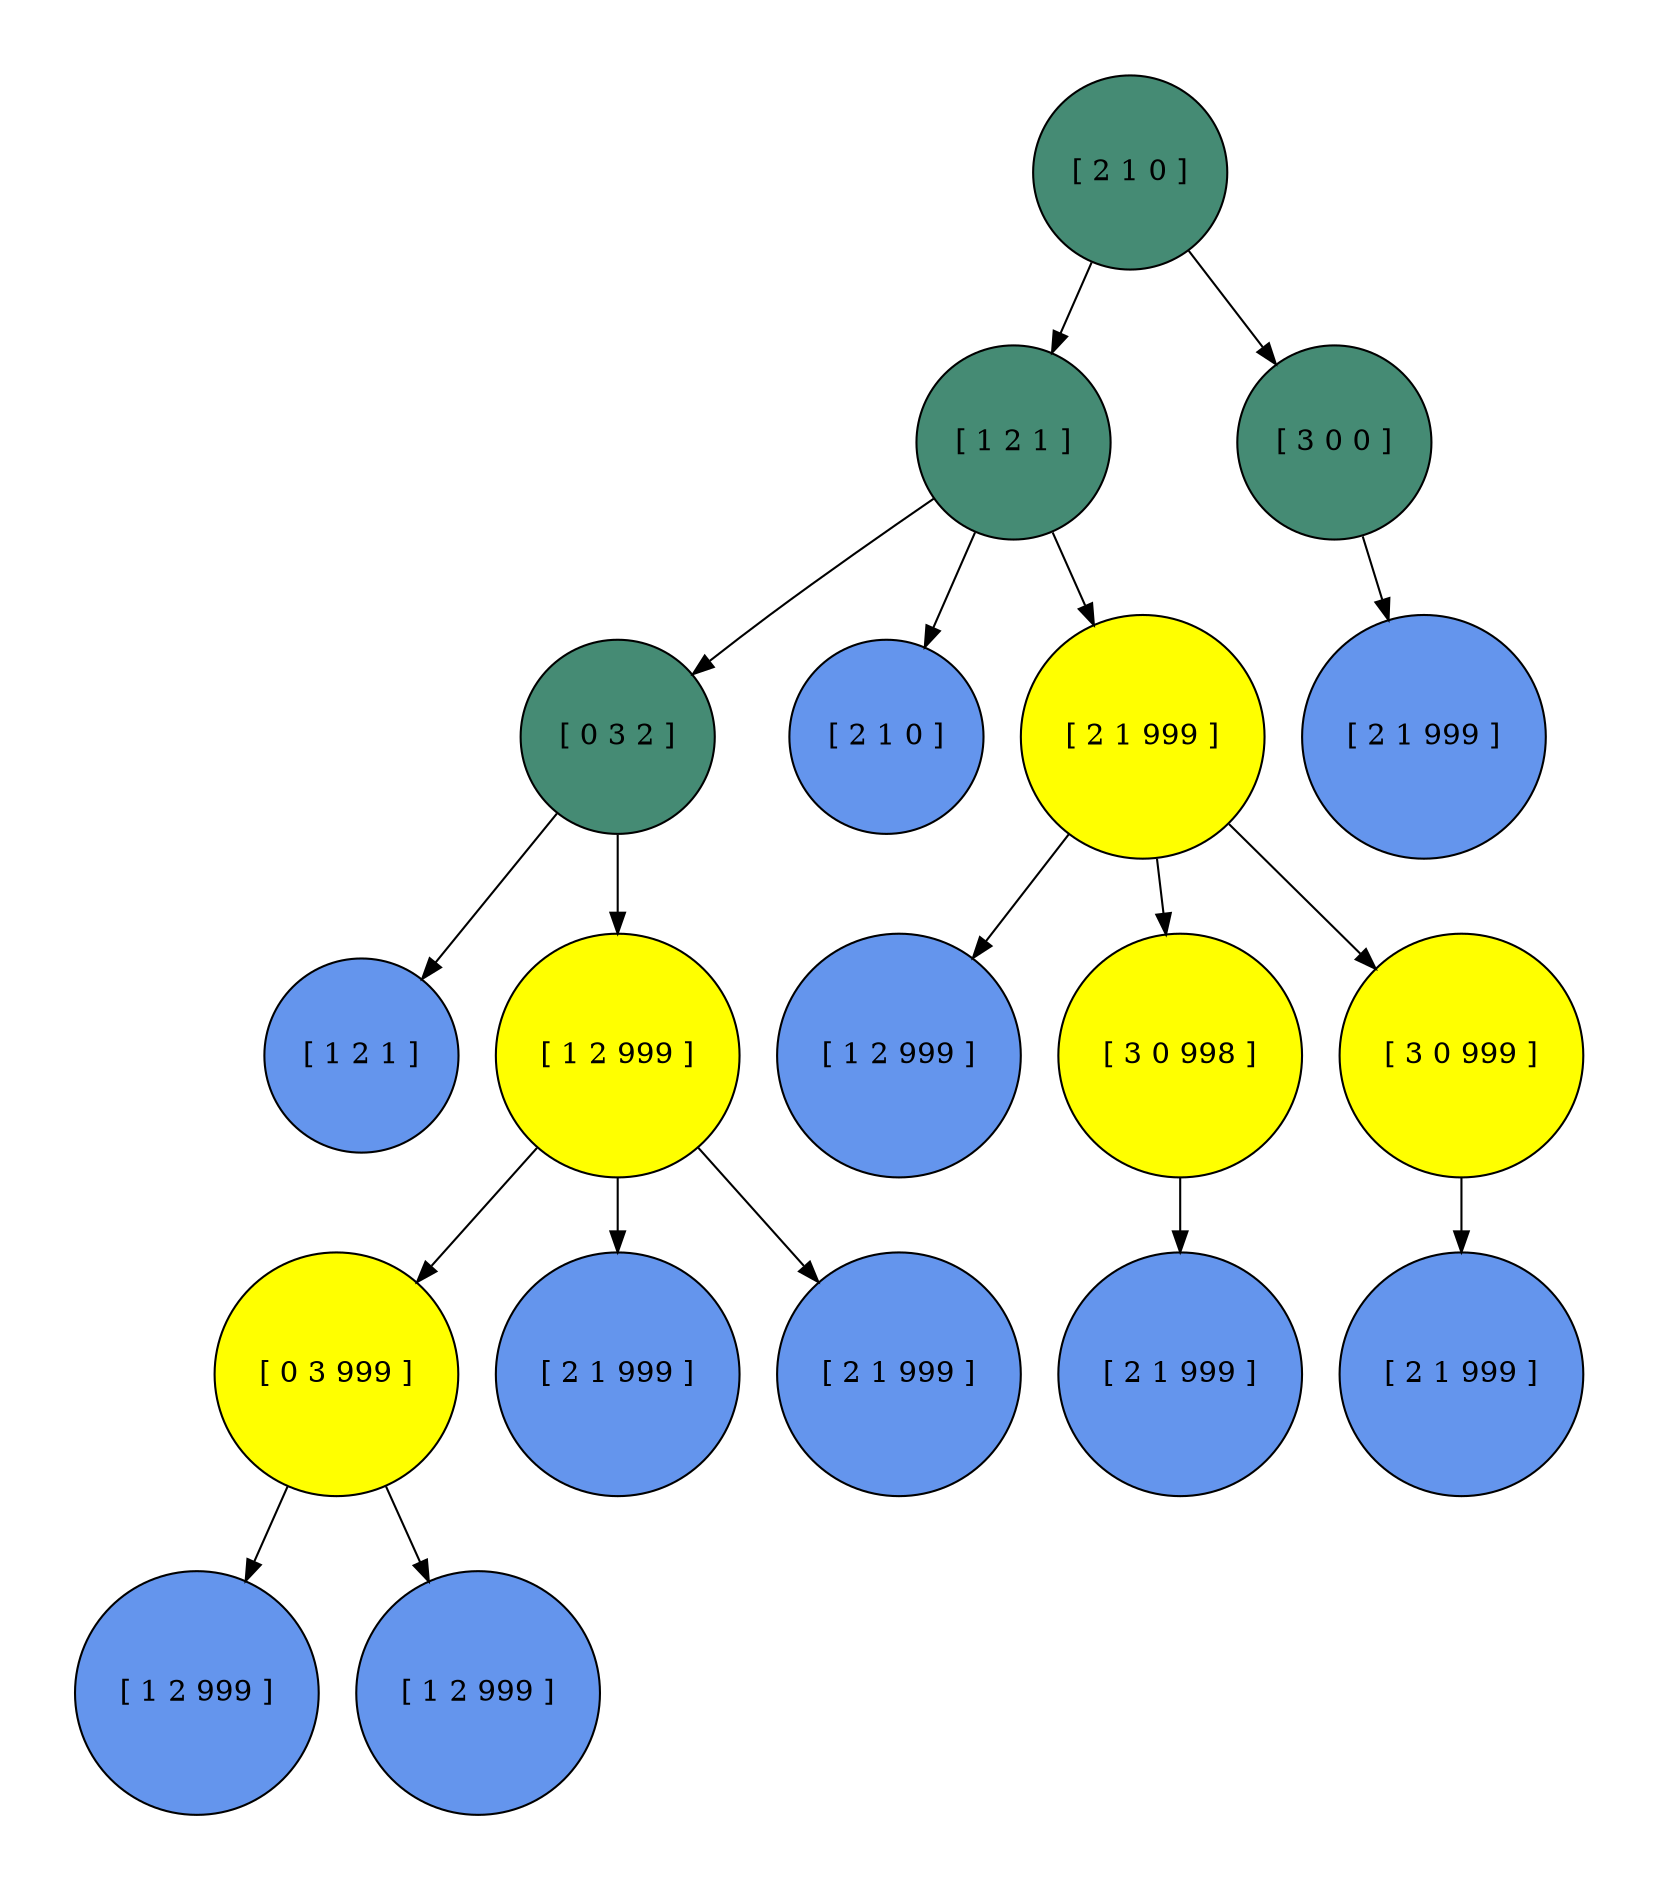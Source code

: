 digraph teste3_rdp_tree {
	graph [pad="0.5,0.5"]
	node [fillcolor=aquamarine4 shape=circle style=filled]
		1 [label="[ 2 1 0 ]"]
		2 [label="[ 1 2 1 ]"]
		4 [label="[ 0 3 2 ]"]
		8 [label="[ 1 2 1 ]" fillcolor=cornflowerblue]
		9 [label="[ 1 2 999 ]" fillcolor=yellow]
		13 [label="[ 0 3 999 ]" fillcolor=yellow]
		18 [label="[ 1 2 999 ]" fillcolor=cornflowerblue]
		19 [label="[ 1 2 999 ]" fillcolor=cornflowerblue]
		14 [label="[ 2 1 999 ]" fillcolor=cornflowerblue]
		15 [label="[ 2 1 999 ]" fillcolor=cornflowerblue]
		5 [label="[ 2 1 0 ]" fillcolor=cornflowerblue]
		6 [label="[ 2 1 999 ]" fillcolor=yellow]
		10 [label="[ 1 2 999 ]" fillcolor=cornflowerblue]
		11 [label="[ 3 0 998 ]" fillcolor=yellow]
		16 [label="[ 2 1 999 ]" fillcolor=cornflowerblue]
		12 [label="[ 3 0 999 ]" fillcolor=yellow]
		17 [label="[ 2 1 999 ]" fillcolor=cornflowerblue]
		3 [label="[ 3 0 0 ]"]
		7 [label="[ 2 1 999 ]" fillcolor=cornflowerblue]
			4 -> 8
			13 -> 18
			13 -> 19
			9 -> 13
			9 -> 14
			9 -> 15
			4 -> 9
			2 -> 4
			2 -> 5
			6 -> 10
			11 -> 16
			6 -> 11
			12 -> 17
			6 -> 12
			2 -> 6
			1 -> 2
			3 -> 7
			1 -> 3
}